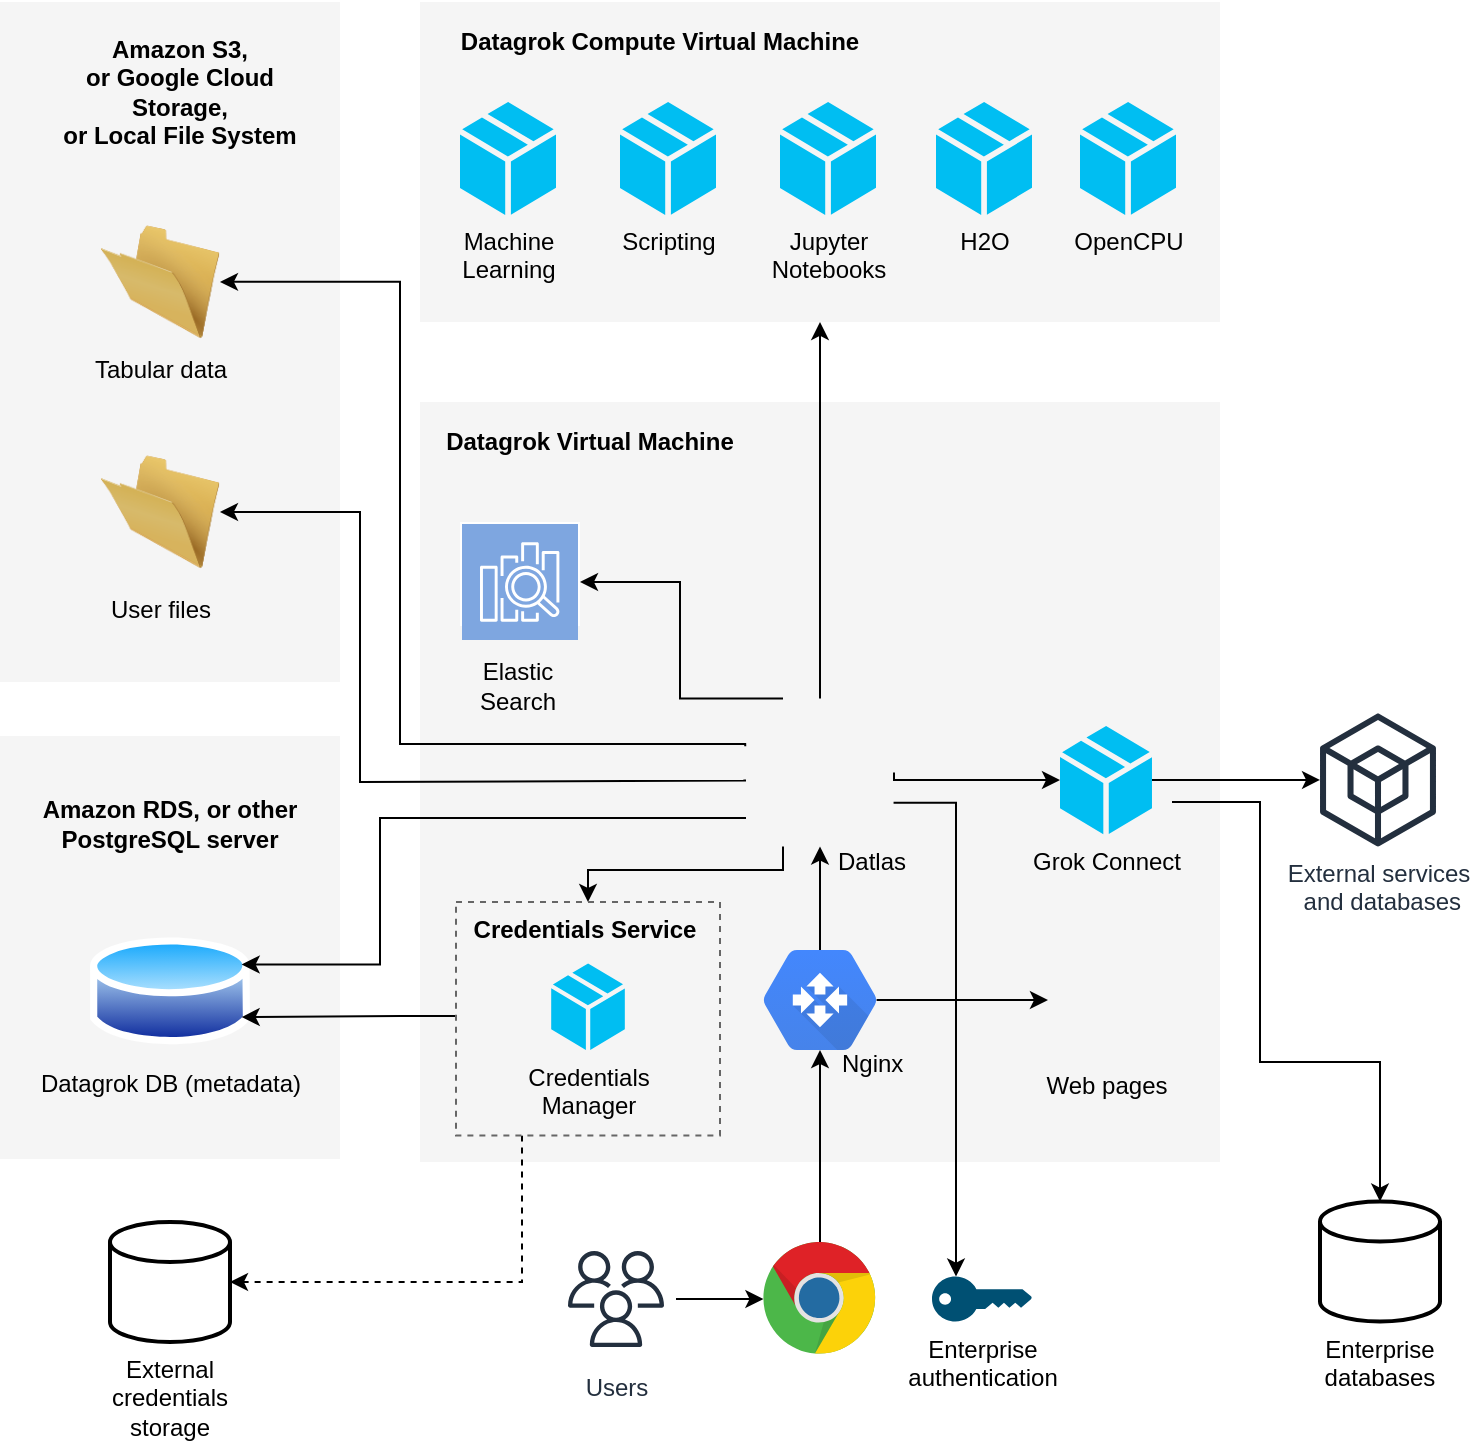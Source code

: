 <mxfile version="12.8.4" type="device"><diagram id="QLXq45b-At0BDzB_G8LP" name="Page-1"><mxGraphModel dx="1359" dy="753" grid="1" gridSize="10" guides="1" tooltips="1" connect="1" arrows="1" fold="1" page="1" pageScale="1" pageWidth="827" pageHeight="1169" math="0" shadow="0"><root><mxCell id="0"/><mxCell id="1" parent="0"/><mxCell id="sPx1KUijVhaxjiqW4OBx-48" value="" style="rounded=0;whiteSpace=wrap;html=1;fillColor=#f5f5f5;strokeColor=none;fontColor=#333333;" vertex="1" parent="1"><mxGeometry x="280" y="340" width="400" height="380" as="geometry"/></mxCell><mxCell id="sPx1KUijVhaxjiqW4OBx-45" value="" style="rounded=0;whiteSpace=wrap;html=1;fillColor=#f5f5f5;strokeColor=none;fontColor=#333333;" vertex="1" parent="1"><mxGeometry x="70" y="506.99" width="170" height="211.5" as="geometry"/></mxCell><mxCell id="sPx1KUijVhaxjiqW4OBx-2" value="" style="rounded=0;whiteSpace=wrap;html=1;strokeColor=none;fillColor=#f5f5f5;fontColor=#333333;" vertex="1" parent="1"><mxGeometry x="70" y="139.97" width="170" height="340" as="geometry"/></mxCell><mxCell id="sPx1KUijVhaxjiqW4OBx-49" value="Datagrok Virtual Machine" style="text;html=1;strokeColor=none;fillColor=none;align=center;verticalAlign=middle;whiteSpace=wrap;rounded=0;fontStyle=1" vertex="1" parent="1"><mxGeometry x="280" y="350" width="170" height="20" as="geometry"/></mxCell><mxCell id="sPx1KUijVhaxjiqW4OBx-20" value="" style="rounded=0;whiteSpace=wrap;html=1;strokeColor=none;fillColor=#f5f5f5;fontColor=#333333;" vertex="1" parent="1"><mxGeometry x="280" y="139.97" width="400" height="160" as="geometry"/></mxCell><mxCell id="sPx1KUijVhaxjiqW4OBx-21" value="Datagrok Compute Virtual Machine" style="text;html=1;strokeColor=none;fillColor=none;align=center;verticalAlign=middle;whiteSpace=wrap;rounded=0;fontStyle=1" vertex="1" parent="1"><mxGeometry x="290" y="149.97" width="220" height="20" as="geometry"/></mxCell><mxCell id="sPx1KUijVhaxjiqW4OBx-22" value="Machine&lt;br&gt;Learning&lt;br&gt;" style="verticalLabelPosition=bottom;html=1;verticalAlign=top;align=center;strokeColor=none;fillColor=#00BEF2;shape=mxgraph.azure.cloud_service_package_file;labelBackgroundColor=none;" vertex="1" parent="1"><mxGeometry x="300" y="189.97" width="48" height="56.47" as="geometry"/></mxCell><mxCell id="sPx1KUijVhaxjiqW4OBx-24" value="Scripting" style="verticalLabelPosition=bottom;html=1;verticalAlign=top;align=center;strokeColor=none;fillColor=#00BEF2;shape=mxgraph.azure.cloud_service_package_file;labelBackgroundColor=none;" vertex="1" parent="1"><mxGeometry x="380" y="189.97" width="48" height="56.47" as="geometry"/></mxCell><mxCell id="sPx1KUijVhaxjiqW4OBx-26" value="Jupyter&lt;br&gt;Notebooks" style="verticalLabelPosition=bottom;html=1;verticalAlign=top;align=center;strokeColor=none;fillColor=#00BEF2;shape=mxgraph.azure.cloud_service_package_file;labelBackgroundColor=none;" vertex="1" parent="1"><mxGeometry x="460" y="189.97" width="48" height="56.47" as="geometry"/></mxCell><mxCell id="sPx1KUijVhaxjiqW4OBx-28" value="H2O" style="verticalLabelPosition=bottom;html=1;verticalAlign=top;align=center;strokeColor=none;fillColor=#00BEF2;shape=mxgraph.azure.cloud_service_package_file;labelBackgroundColor=none;" vertex="1" parent="1"><mxGeometry x="538" y="189.97" width="48" height="56.47" as="geometry"/></mxCell><mxCell id="sPx1KUijVhaxjiqW4OBx-30" value="OpenCPU&lt;br&gt;" style="verticalLabelPosition=bottom;html=1;verticalAlign=top;align=center;strokeColor=none;fillColor=#00BEF2;shape=mxgraph.azure.cloud_service_package_file;labelBackgroundColor=none;" vertex="1" parent="1"><mxGeometry x="610" y="189.97" width="48" height="56.47" as="geometry"/></mxCell><mxCell id="sPx1KUijVhaxjiqW4OBx-83" style="edgeStyle=orthogonalEdgeStyle;rounded=0;orthogonalLoop=1;jettySize=auto;html=1;" edge="1" parent="1" source="sPx1KUijVhaxjiqW4OBx-55" target="sPx1KUijVhaxjiqW4OBx-57"><mxGeometry relative="1" as="geometry"/></mxCell><mxCell id="sPx1KUijVhaxjiqW4OBx-64" style="edgeStyle=orthogonalEdgeStyle;rounded=0;orthogonalLoop=1;jettySize=auto;html=1;" edge="1" parent="1" source="sPx1KUijVhaxjiqW4OBx-56" target="sPx1KUijVhaxjiqW4OBx-55"><mxGeometry relative="1" as="geometry"><mxPoint x="456" y="668" as="targetPoint"/></mxGeometry></mxCell><mxCell id="sPx1KUijVhaxjiqW4OBx-56" value="" style="dashed=0;outlineConnect=0;html=1;align=center;labelPosition=center;verticalLabelPosition=bottom;verticalAlign=top;shape=mxgraph.weblogos.chrome" vertex="1" parent="1"><mxGeometry x="451.71" y="760" width="56.58" height="57.03" as="geometry"/></mxCell><mxCell id="sPx1KUijVhaxjiqW4OBx-57" value="Web pages" style="shape=image;html=1;verticalAlign=top;verticalLabelPosition=bottom;labelBackgroundColor=none;imageAspect=0;aspect=fixed;image=https://cdn4.iconfinder.com/data/icons/materia-flat-social-free/24/038_027_share_code_link_html_android_material-128.png" vertex="1" parent="1"><mxGeometry x="593.99" y="610" width="58" height="58" as="geometry"/></mxCell><mxCell id="sPx1KUijVhaxjiqW4OBx-63" style="edgeStyle=orthogonalEdgeStyle;rounded=0;orthogonalLoop=1;jettySize=auto;html=1;entryX=0.5;entryY=1;entryDx=0;entryDy=0;" edge="1" parent="1" source="sPx1KUijVhaxjiqW4OBx-55" target="sPx1KUijVhaxjiqW4OBx-1"><mxGeometry relative="1" as="geometry"><mxPoint x="456" y="610" as="sourcePoint"/></mxGeometry></mxCell><mxCell id="sPx1KUijVhaxjiqW4OBx-69" style="edgeStyle=orthogonalEdgeStyle;rounded=0;orthogonalLoop=1;jettySize=auto;html=1;exitX=-0.018;exitY=0.554;exitDx=0;exitDy=0;entryX=1;entryY=0.5;entryDx=0;entryDy=0;exitPerimeter=0;" edge="1" parent="1" source="sPx1KUijVhaxjiqW4OBx-1" target="sPx1KUijVhaxjiqW4OBx-9"><mxGeometry relative="1" as="geometry"><Array as="points"><mxPoint x="443" y="529"/><mxPoint x="250" y="530"/><mxPoint x="250" y="370"/></Array></mxGeometry></mxCell><mxCell id="sPx1KUijVhaxjiqW4OBx-70" style="edgeStyle=orthogonalEdgeStyle;rounded=0;orthogonalLoop=1;jettySize=auto;html=1;entryX=1;entryY=0.5;entryDx=0;entryDy=0;exitX=-0.005;exitY=0.322;exitDx=0;exitDy=0;exitPerimeter=0;" edge="1" parent="1" source="sPx1KUijVhaxjiqW4OBx-1" target="sPx1KUijVhaxjiqW4OBx-8"><mxGeometry relative="1" as="geometry"><Array as="points"><mxPoint x="443" y="511"/><mxPoint x="270" y="511"/><mxPoint x="270" y="280"/></Array></mxGeometry></mxCell><mxCell id="sPx1KUijVhaxjiqW4OBx-73" style="edgeStyle=orthogonalEdgeStyle;rounded=0;orthogonalLoop=1;jettySize=auto;html=1;exitX=1;exitY=0.5;exitDx=0;exitDy=0;" edge="1" parent="1" source="sPx1KUijVhaxjiqW4OBx-1" target="sPx1KUijVhaxjiqW4OBx-72"><mxGeometry relative="1" as="geometry"><Array as="points"><mxPoint x="517" y="529"/></Array></mxGeometry></mxCell><mxCell id="sPx1KUijVhaxjiqW4OBx-75" style="edgeStyle=orthogonalEdgeStyle;rounded=0;orthogonalLoop=1;jettySize=auto;html=1;exitX=0.997;exitY=0.704;exitDx=0;exitDy=0;entryX=0.24;entryY=0;entryDx=0;entryDy=0;entryPerimeter=0;exitPerimeter=0;" edge="1" parent="1" source="sPx1KUijVhaxjiqW4OBx-1" target="sPx1KUijVhaxjiqW4OBx-74"><mxGeometry relative="1" as="geometry"><Array as="points"><mxPoint x="548" y="540"/></Array></mxGeometry></mxCell><mxCell id="sPx1KUijVhaxjiqW4OBx-82" style="edgeStyle=orthogonalEdgeStyle;rounded=0;orthogonalLoop=1;jettySize=auto;html=1;exitX=0.25;exitY=0;exitDx=0;exitDy=0;" edge="1" parent="1" source="sPx1KUijVhaxjiqW4OBx-1" target="sPx1KUijVhaxjiqW4OBx-78"><mxGeometry relative="1" as="geometry"><Array as="points"><mxPoint x="410" y="488"/><mxPoint x="410" y="430"/></Array></mxGeometry></mxCell><mxCell id="sPx1KUijVhaxjiqW4OBx-90" style="edgeStyle=orthogonalEdgeStyle;rounded=0;orthogonalLoop=1;jettySize=auto;html=1;exitX=0.5;exitY=0;exitDx=0;exitDy=0;entryX=0.5;entryY=1;entryDx=0;entryDy=0;" edge="1" parent="1" source="sPx1KUijVhaxjiqW4OBx-1" target="sPx1KUijVhaxjiqW4OBx-20"><mxGeometry relative="1" as="geometry"><Array as="points"><mxPoint x="480" y="488"/></Array></mxGeometry></mxCell><mxCell id="sPx1KUijVhaxjiqW4OBx-97" style="edgeStyle=orthogonalEdgeStyle;rounded=0;orthogonalLoop=1;jettySize=auto;html=1;exitX=0.25;exitY=1;exitDx=0;exitDy=0;entryX=0.5;entryY=0;entryDx=0;entryDy=0;" edge="1" parent="1" source="sPx1KUijVhaxjiqW4OBx-1" target="sPx1KUijVhaxjiqW4OBx-91"><mxGeometry relative="1" as="geometry"><Array as="points"><mxPoint x="462" y="574"/><mxPoint x="364" y="574"/></Array></mxGeometry></mxCell><mxCell id="sPx1KUijVhaxjiqW4OBx-1" value="Datlas" style="shape=image;html=1;verticalAlign=top;verticalLabelPosition=bottom;labelBackgroundColor=none;imageAspect=0;aspect=fixed;image=https://cdn2.iconfinder.com/data/icons/miscellaneous-31/60/android-brain-128.png;strokeColor=#66FFB3;imageBorder=none;imageBackground=none;labelPosition=right;align=left;spacingLeft=-30;spacingTop=-6;" vertex="1" parent="1"><mxGeometry x="443" y="488.26" width="74" height="74" as="geometry"/></mxCell><mxCell id="sPx1KUijVhaxjiqW4OBx-67" value="" style="edgeStyle=orthogonalEdgeStyle;rounded=0;orthogonalLoop=1;jettySize=auto;html=1;" edge="1" parent="1" source="sPx1KUijVhaxjiqW4OBx-65" target="sPx1KUijVhaxjiqW4OBx-56"><mxGeometry relative="1" as="geometry"><mxPoint x="419" y="780" as="targetPoint"/></mxGeometry></mxCell><mxCell id="sPx1KUijVhaxjiqW4OBx-65" value="Users" style="outlineConnect=0;fontColor=#232F3E;gradientColor=none;strokeColor=#232F3E;fillColor=#ffffff;dashed=0;verticalLabelPosition=bottom;verticalAlign=top;align=center;html=1;fontSize=12;fontStyle=0;aspect=fixed;shape=mxgraph.aws4.resourceIcon;resIcon=mxgraph.aws4.users;" vertex="1" parent="1"><mxGeometry x="348" y="758.52" width="60" height="60" as="geometry"/></mxCell><mxCell id="sPx1KUijVhaxjiqW4OBx-86" style="edgeStyle=orthogonalEdgeStyle;rounded=0;orthogonalLoop=1;jettySize=auto;html=1;entryX=0.5;entryY=0;entryDx=0;entryDy=0;entryPerimeter=0;" edge="1" parent="1" target="sPx1KUijVhaxjiqW4OBx-85"><mxGeometry relative="1" as="geometry"><mxPoint x="656" y="540" as="sourcePoint"/><Array as="points"><mxPoint x="700" y="540"/><mxPoint x="700" y="670"/><mxPoint x="760" y="670"/></Array></mxGeometry></mxCell><mxCell id="sPx1KUijVhaxjiqW4OBx-89" value="" style="edgeStyle=orthogonalEdgeStyle;rounded=0;orthogonalLoop=1;jettySize=auto;html=1;" edge="1" parent="1" source="sPx1KUijVhaxjiqW4OBx-72" target="sPx1KUijVhaxjiqW4OBx-87"><mxGeometry relative="1" as="geometry"><mxPoint x="735.99" y="529.01" as="targetPoint"/></mxGeometry></mxCell><mxCell id="sPx1KUijVhaxjiqW4OBx-72" value="Grok Connect" style="verticalLabelPosition=bottom;html=1;verticalAlign=top;align=center;strokeColor=none;fillColor=#00BEF2;shape=mxgraph.azure.cloud_service_package_file;labelBackgroundColor=none;" vertex="1" parent="1"><mxGeometry x="600" y="501.96" width="45.99" height="54.11" as="geometry"/></mxCell><mxCell id="sPx1KUijVhaxjiqW4OBx-74" value="Enterprise&lt;br&gt;authentication" style="points=[[0,0.5,0],[0.24,0,0],[0.5,0.28,0],[0.995,0.475,0],[0.5,0.72,0],[0.24,1,0]];verticalLabelPosition=bottom;html=1;verticalAlign=top;aspect=fixed;align=center;pointerEvents=1;shape=mxgraph.cisco19.key;fillColor=#005073;strokeColor=none;" vertex="1" parent="1"><mxGeometry x="536" y="777.27" width="50" height="22.5" as="geometry"/></mxCell><mxCell id="sPx1KUijVhaxjiqW4OBx-14" value="Amazon RDS, or other PostgreSQL server" style="text;html=1;strokeColor=none;fillColor=none;align=center;verticalAlign=middle;whiteSpace=wrap;rounded=0;fontStyle=1;labelBackgroundColor=none;" vertex="1" parent="1"><mxGeometry x="90" y="525.51" width="130" height="50" as="geometry"/></mxCell><mxCell id="sPx1KUijVhaxjiqW4OBx-17" value="Datagrok DB (metadata)" style="aspect=fixed;perimeter=ellipsePerimeter;html=1;align=center;shadow=0;dashed=0;spacingTop=3;image;image=img/lib/active_directory/database.svg;labelBackgroundColor=none;" vertex="1" parent="1"><mxGeometry x="115.01" y="604.81" width="79.99" height="59.19" as="geometry"/></mxCell><mxCell id="sPx1KUijVhaxjiqW4OBx-68" style="edgeStyle=orthogonalEdgeStyle;rounded=0;orthogonalLoop=1;jettySize=auto;html=1;entryX=1;entryY=0.25;entryDx=0;entryDy=0;" edge="1" parent="1" target="sPx1KUijVhaxjiqW4OBx-17"><mxGeometry relative="1" as="geometry"><mxPoint x="443" y="548" as="sourcePoint"/><Array as="points"><mxPoint x="260" y="548"/><mxPoint x="260" y="622"/></Array></mxGeometry></mxCell><mxCell id="sPx1KUijVhaxjiqW4OBx-78" value="" style="outlineConnect=0;fontColor=#232F3E;gradientColor=none;strokeColor=#ffffff;fillColor=#7EA6E0;dashed=0;verticalLabelPosition=middle;verticalAlign=bottom;align=center;html=1;whiteSpace=wrap;fontSize=10;fontStyle=1;spacing=3;shape=mxgraph.aws4.productIcon;prIcon=mxgraph.aws4.elasticsearch_service;labelBackgroundColor=none;" vertex="1" parent="1"><mxGeometry x="300" y="399.97" width="60" height="51.99" as="geometry"/></mxCell><mxCell id="sPx1KUijVhaxjiqW4OBx-55" value="Nginx" style="shape=mxgraph.gcp.networking.cloud_router;html=1;fillColor=#4387FD;gradientColor=#4683EA;strokeColor=none;verticalLabelPosition=bottom;verticalAlign=top;align=left;labelBackgroundColor=none;labelPosition=right;spacingTop=-7;spacingLeft=-19;" vertex="1" parent="1"><mxGeometry x="451.71" y="614" width="56.58" height="50" as="geometry"/></mxCell><mxCell id="sPx1KUijVhaxjiqW4OBx-5" value="Amazon S3,&lt;br&gt;or Google Cloud Storage,&lt;br&gt;or Local File System" style="text;html=1;strokeColor=none;fillColor=none;align=center;verticalAlign=middle;whiteSpace=wrap;rounded=0;fontStyle=1" vertex="1" parent="1"><mxGeometry x="90" y="159.97" width="140" height="50" as="geometry"/></mxCell><mxCell id="sPx1KUijVhaxjiqW4OBx-8" value="Tabular data" style="image;html=1;labelBackgroundColor=none;image=img/lib/clip_art/general/Empty_Folder_128x128.png" vertex="1" parent="1"><mxGeometry x="119.99" y="249.94" width="60" height="60" as="geometry"/></mxCell><mxCell id="sPx1KUijVhaxjiqW4OBx-9" value="User files" style="image;html=1;labelBackgroundColor=none;image=img/lib/clip_art/general/Empty_Folder_128x128.png" vertex="1" parent="1"><mxGeometry x="120" y="359.97" width="59.99" height="69.97" as="geometry"/></mxCell><mxCell id="sPx1KUijVhaxjiqW4OBx-84" value="Elastic Search" style="text;html=1;strokeColor=none;fillColor=none;align=center;verticalAlign=middle;whiteSpace=wrap;rounded=0;labelBackgroundColor=none;" vertex="1" parent="1"><mxGeometry x="309" y="461.96" width="40" height="40" as="geometry"/></mxCell><mxCell id="sPx1KUijVhaxjiqW4OBx-85" value="Enterprise&lt;br&gt;databases" style="strokeWidth=2;html=1;shape=mxgraph.flowchart.database;whiteSpace=wrap;labelBackgroundColor=none;labelPosition=center;verticalLabelPosition=bottom;align=center;verticalAlign=top;" vertex="1" parent="1"><mxGeometry x="730" y="739.77" width="60" height="60" as="geometry"/></mxCell><mxCell id="sPx1KUijVhaxjiqW4OBx-87" value="External services&lt;br&gt;&amp;nbsp;and databases" style="outlineConnect=0;fontColor=#232F3E;gradientColor=none;fillColor=#232F3E;strokeColor=none;dashed=0;verticalLabelPosition=bottom;verticalAlign=top;align=center;html=1;fontSize=12;fontStyle=0;aspect=fixed;pointerEvents=1;shape=mxgraph.aws4.external_sdk;labelBackgroundColor=none;" vertex="1" parent="1"><mxGeometry x="730" y="495.73" width="58" height="66.53" as="geometry"/></mxCell><mxCell id="sPx1KUijVhaxjiqW4OBx-96" style="edgeStyle=orthogonalEdgeStyle;rounded=0;orthogonalLoop=1;jettySize=auto;html=1;entryX=1;entryY=0.75;entryDx=0;entryDy=0;" edge="1" parent="1" source="sPx1KUijVhaxjiqW4OBx-91" target="sPx1KUijVhaxjiqW4OBx-17"><mxGeometry relative="1" as="geometry"><Array as="points"><mxPoint x="270" y="647"/><mxPoint x="270" y="647"/></Array></mxGeometry></mxCell><mxCell id="sPx1KUijVhaxjiqW4OBx-102" style="edgeStyle=orthogonalEdgeStyle;rounded=0;orthogonalLoop=1;jettySize=auto;html=1;exitX=0.25;exitY=1;exitDx=0;exitDy=0;entryX=1;entryY=0.5;entryDx=0;entryDy=0;entryPerimeter=0;dashed=1;" edge="1" parent="1" source="sPx1KUijVhaxjiqW4OBx-91" target="sPx1KUijVhaxjiqW4OBx-101"><mxGeometry relative="1" as="geometry"/></mxCell><mxCell id="sPx1KUijVhaxjiqW4OBx-91" value="" style="rounded=0;whiteSpace=wrap;html=1;labelBackgroundColor=none;strokeColor=#666666;fillColor=#f5f5f5;dashed=1;fontColor=#333333;" vertex="1" parent="1"><mxGeometry x="298" y="590" width="132" height="116.69" as="geometry"/></mxCell><mxCell id="sPx1KUijVhaxjiqW4OBx-94" value="Credentials Service" style="text;html=1;strokeColor=none;fillColor=none;align=center;verticalAlign=middle;whiteSpace=wrap;rounded=0;fontStyle=1" vertex="1" parent="1"><mxGeometry x="298" y="594" width="129" height="20" as="geometry"/></mxCell><mxCell id="sPx1KUijVhaxjiqW4OBx-100" value="Credentials&lt;br&gt;Manager" style="verticalLabelPosition=bottom;html=1;verticalAlign=top;align=center;strokeColor=none;fillColor=#00BEF2;shape=mxgraph.azure.cloud_service_package_file;labelBackgroundColor=none;" vertex="1" parent="1"><mxGeometry x="345.6" y="620.69" width="36.81" height="43.31" as="geometry"/></mxCell><mxCell id="sPx1KUijVhaxjiqW4OBx-101" value="External credentials storage" style="strokeWidth=2;html=1;shape=mxgraph.flowchart.database;whiteSpace=wrap;labelBackgroundColor=none;labelPosition=center;verticalLabelPosition=bottom;align=center;verticalAlign=top;" vertex="1" parent="1"><mxGeometry x="125.0" y="750" width="60" height="60" as="geometry"/></mxCell></root></mxGraphModel></diagram></mxfile>